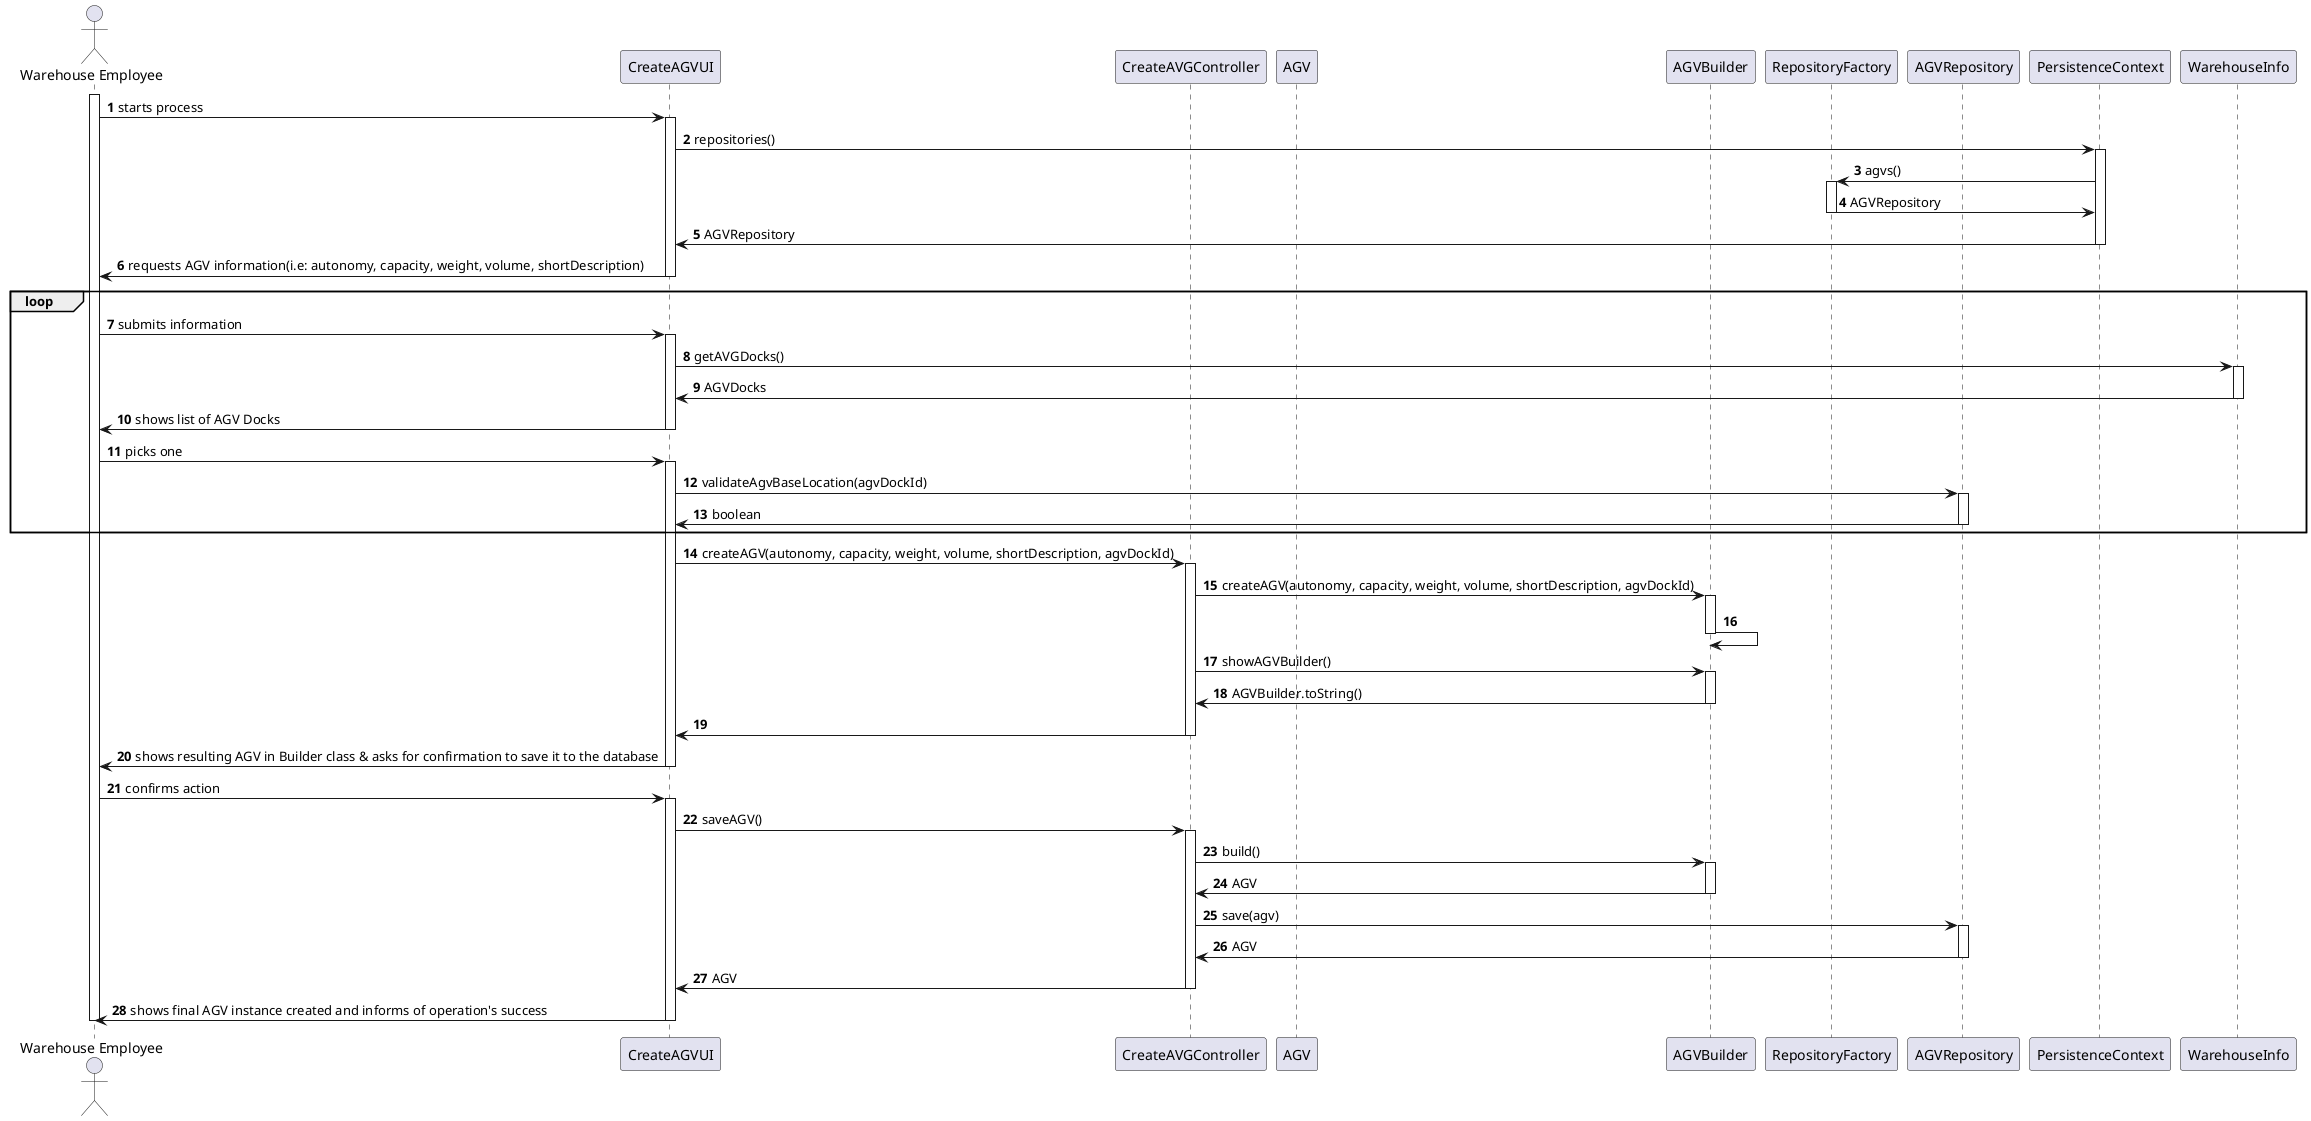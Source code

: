 @startuml
autonumber

actor "Warehouse Employee" as ACT

participant "CreateAGVUI" as UI
participant "CreateAVGController" as CTRL
participant "AGV" as AGV
participant "AGVBuilder" as BUILDER
participant "RepositoryFactory" as REPOFAC
participant "AGVRepository" as AREPO
participant "PersistenceContext" as PCON
participant "WarehouseInfo" as WI

activate ACT
ACT -> UI : starts process
activate UI
UI -> PCON : repositories()
activate PCON
PCON -> REPOFAC : agvs()
activate REPOFAC
REPOFAC -> PCON : AGVRepository
deactivate REPOFAC
PCON -> UI : AGVRepository
deactivate PCON
UI -> ACT: requests AGV information(i.e: autonomy, capacity, weight, volume, shortDescription)
deactivate UI

loop
ACT -> UI : submits information
activate UI
UI-> WI : getAVGDocks()
activate WI
WI -> UI : AGVDocks
deactivate WI
UI -> ACT : shows list of AGV Docks
deactivate UI

ACT -> UI : picks one
activate UI
UI -> AREPO : validateAgvBaseLocation(agvDockId)
activate AREPO
AREPO -> UI : boolean
deactivate AREPO
end loop
UI -> CTRL : createAGV(autonomy, capacity, weight, volume, shortDescription, agvDockId)
activate CTRL
CTRL -> BUILDER : createAGV(autonomy, capacity, weight, volume, shortDescription, agvDockId)
activate BUILDER
BUILDER -> BUILDER
deactivate BUILDER
CTRL -> BUILDER : showAGVBuilder()
activate BUILDER
BUILDER -> CTRL : AGVBuilder.toString()
deactivate BUILDER
CTRL -> UI
deactivate CTRL
UI -> ACT : shows resulting AGV in Builder class & asks for confirmation to save it to the database
deactivate UI

ACT -> UI : confirms action
activate UI
UI -> CTRL : saveAGV()
activate CTRL
CTRL -> BUILDER : build()
activate BUILDER
BUILDER -> CTRL : AGV
deactivate BUILDER
CTRL -> AREPO : save(agv)
activate AREPO
AREPO -> CTRL : AGV
deactivate AREPO
CTRL -> UI : AGV
deactivate CTRL
UI -> ACT : shows final AGV instance created and informs of operation's success
deactivate UI
deactivate ACT


@enduml
